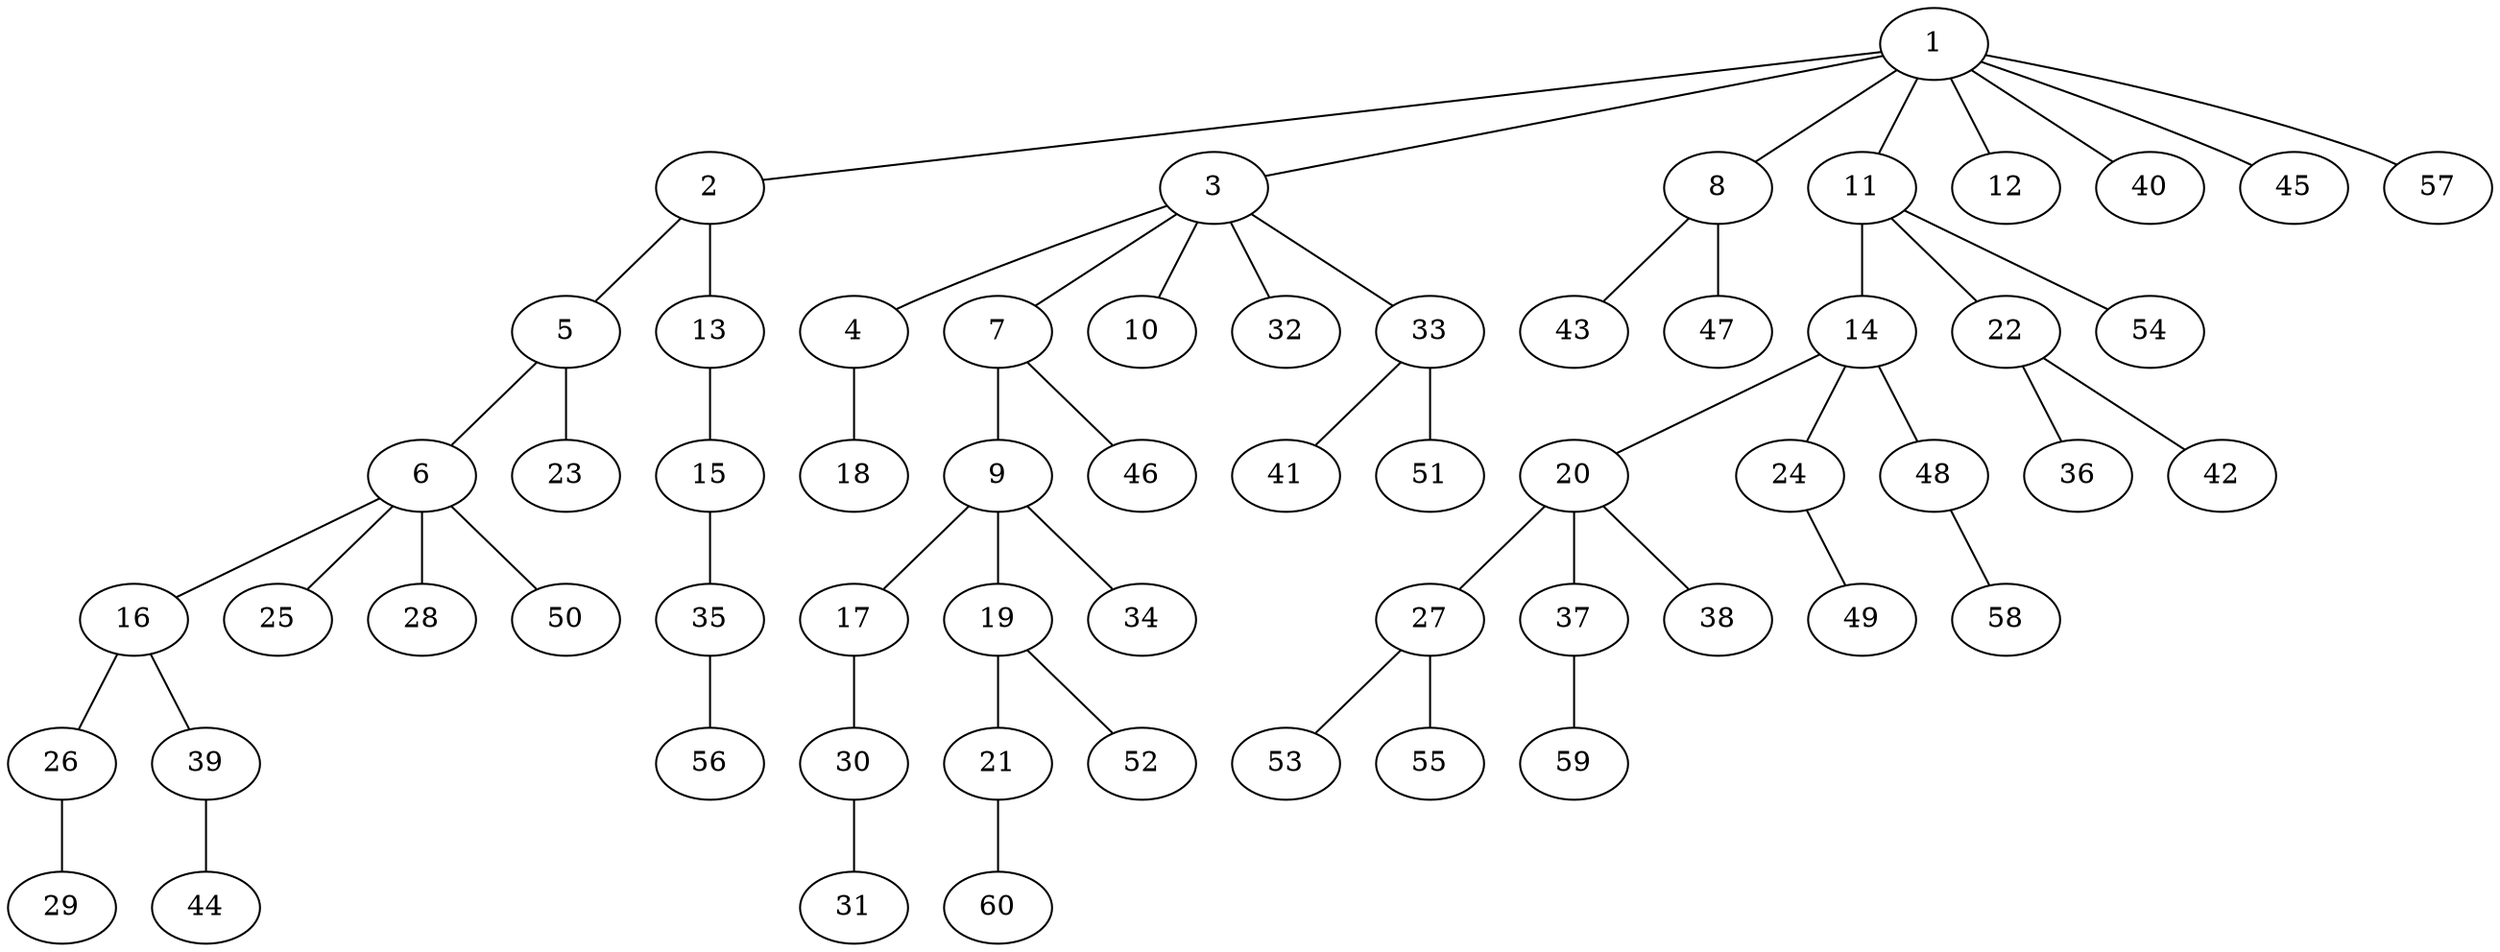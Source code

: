 graph graphname {1--2
1--3
1--8
1--11
1--12
1--40
1--45
1--57
2--5
2--13
3--4
3--7
3--10
3--32
3--33
4--18
5--6
5--23
6--16
6--25
6--28
6--50
7--9
7--46
8--43
8--47
9--17
9--19
9--34
11--14
11--22
11--54
13--15
14--20
14--24
14--48
15--35
16--26
16--39
17--30
19--21
19--52
20--27
20--37
20--38
21--60
22--36
22--42
24--49
26--29
27--53
27--55
30--31
33--41
33--51
35--56
37--59
39--44
48--58
}